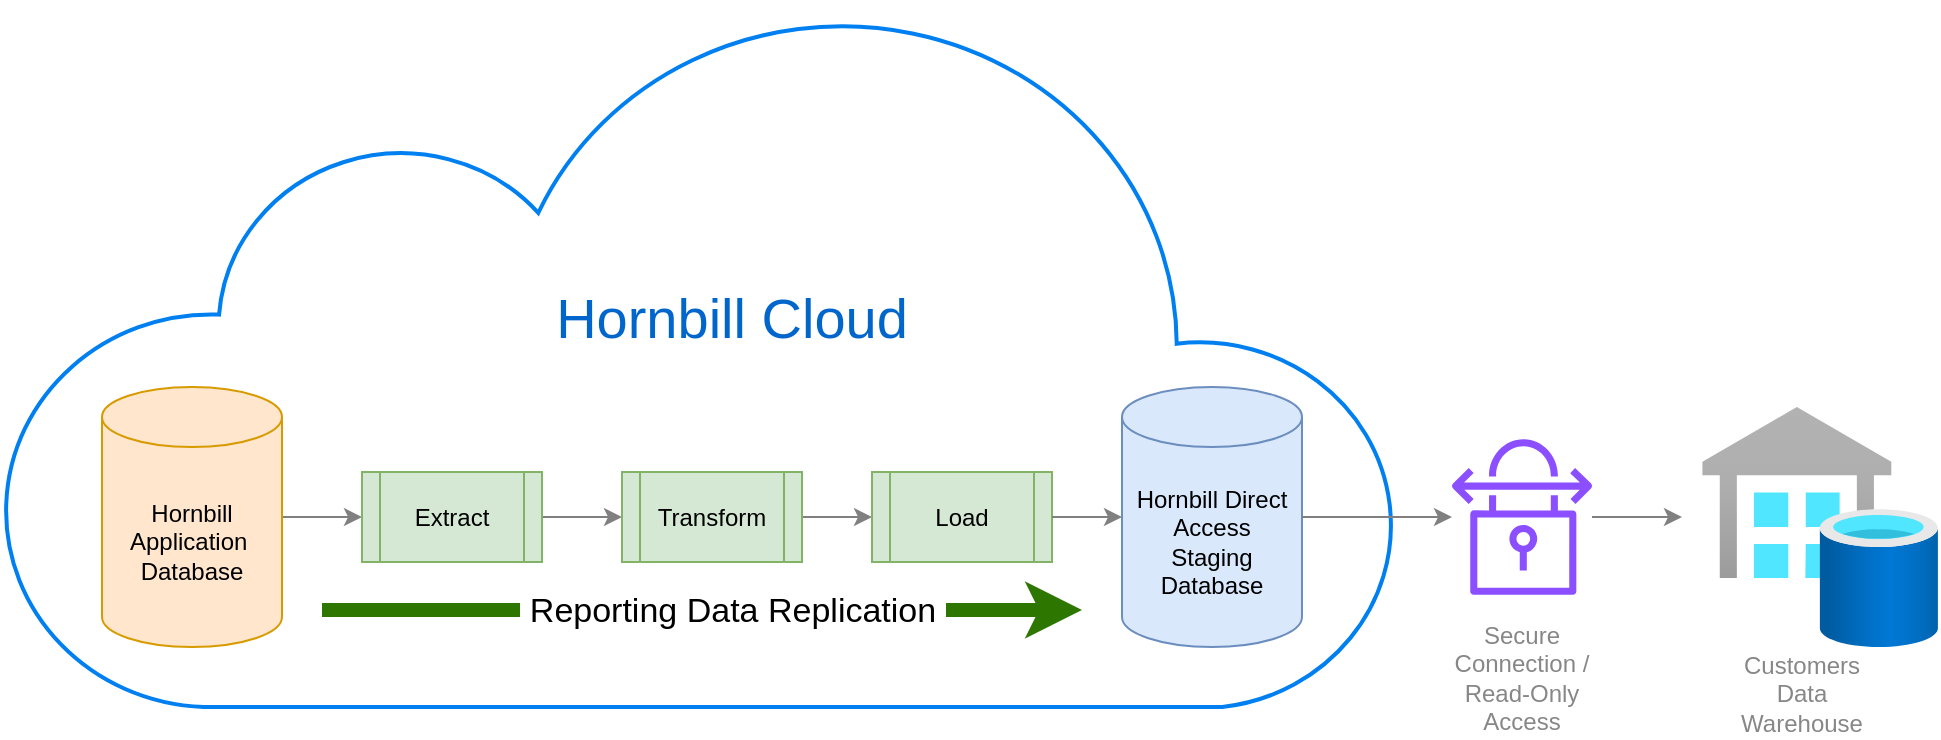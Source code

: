 <mxfile version="22.1.11" type="device">
  <diagram name="Page-1" id="d5PV9uF3gkmWzc4igQVb">
    <mxGraphModel dx="2173" dy="1215" grid="1" gridSize="10" guides="1" tooltips="1" connect="1" arrows="1" fold="1" page="1" pageScale="1" pageWidth="1100" pageHeight="850" math="0" shadow="0">
      <root>
        <mxCell id="0" />
        <mxCell id="1" parent="0" />
        <mxCell id="qDzePuDi-D4tq7ZBTKrt-31" value="" style="html=1;verticalLabelPosition=bottom;align=center;labelBackgroundColor=#ffffff;verticalAlign=top;strokeWidth=2;strokeColor=#0080F0;shadow=0;dashed=0;shape=mxgraph.ios7.icons.cloud;fillColor=none;" parent="1" vertex="1">
          <mxGeometry x="60" y="120" width="700" height="352.5" as="geometry" />
        </mxCell>
        <mxCell id="qDzePuDi-D4tq7ZBTKrt-6" style="edgeStyle=orthogonalEdgeStyle;rounded=0;orthogonalLoop=1;jettySize=auto;html=1;exitX=1;exitY=0.5;exitDx=0;exitDy=0;exitPerimeter=0;strokeColor=#808080;" parent="1" source="qDzePuDi-D4tq7ZBTKrt-1" target="qDzePuDi-D4tq7ZBTKrt-3" edge="1">
          <mxGeometry relative="1" as="geometry" />
        </mxCell>
        <mxCell id="qDzePuDi-D4tq7ZBTKrt-1" value="Hornbill Application&amp;nbsp; Database" style="shape=cylinder3;whiteSpace=wrap;html=1;boundedLbl=1;backgroundOutline=1;size=15;fillColor=#ffe6cc;strokeColor=#d79b00;" parent="1" vertex="1">
          <mxGeometry x="110" y="312.5" width="90" height="130" as="geometry" />
        </mxCell>
        <mxCell id="qDzePuDi-D4tq7ZBTKrt-2" value="Hornbill Direct Access&lt;br&gt;Staging Database" style="shape=cylinder3;whiteSpace=wrap;html=1;boundedLbl=1;backgroundOutline=1;size=15;fillColor=#dae8fc;strokeColor=#6c8ebf;" parent="1" vertex="1">
          <mxGeometry x="620" y="312.5" width="90" height="130" as="geometry" />
        </mxCell>
        <mxCell id="qDzePuDi-D4tq7ZBTKrt-7" style="edgeStyle=orthogonalEdgeStyle;rounded=0;orthogonalLoop=1;jettySize=auto;html=1;exitX=1;exitY=0.5;exitDx=0;exitDy=0;entryX=0;entryY=0.5;entryDx=0;entryDy=0;strokeColor=#808080;" parent="1" source="qDzePuDi-D4tq7ZBTKrt-3" target="qDzePuDi-D4tq7ZBTKrt-4" edge="1">
          <mxGeometry relative="1" as="geometry" />
        </mxCell>
        <mxCell id="qDzePuDi-D4tq7ZBTKrt-3" value="Extract" style="shape=process;whiteSpace=wrap;html=1;backgroundOutline=1;fillColor=#d5e8d4;strokeColor=#82b366;" parent="1" vertex="1">
          <mxGeometry x="240" y="355" width="90" height="45" as="geometry" />
        </mxCell>
        <mxCell id="qDzePuDi-D4tq7ZBTKrt-8" style="edgeStyle=orthogonalEdgeStyle;rounded=0;orthogonalLoop=1;jettySize=auto;html=1;exitX=1;exitY=0.5;exitDx=0;exitDy=0;entryX=0;entryY=0.5;entryDx=0;entryDy=0;strokeColor=#808080;" parent="1" source="qDzePuDi-D4tq7ZBTKrt-4" target="qDzePuDi-D4tq7ZBTKrt-5" edge="1">
          <mxGeometry relative="1" as="geometry" />
        </mxCell>
        <mxCell id="qDzePuDi-D4tq7ZBTKrt-4" value="Transform" style="shape=process;whiteSpace=wrap;html=1;backgroundOutline=1;fillColor=#d5e8d4;strokeColor=#82b366;" parent="1" vertex="1">
          <mxGeometry x="370" y="355" width="90" height="45" as="geometry" />
        </mxCell>
        <mxCell id="qDzePuDi-D4tq7ZBTKrt-5" value="Load" style="shape=process;whiteSpace=wrap;html=1;backgroundOutline=1;fillColor=#d5e8d4;strokeColor=#82b366;" parent="1" vertex="1">
          <mxGeometry x="495" y="355" width="90" height="45" as="geometry" />
        </mxCell>
        <mxCell id="qDzePuDi-D4tq7ZBTKrt-9" style="edgeStyle=orthogonalEdgeStyle;rounded=0;orthogonalLoop=1;jettySize=auto;html=1;exitX=1;exitY=0.5;exitDx=0;exitDy=0;entryX=0;entryY=0.5;entryDx=0;entryDy=0;entryPerimeter=0;strokeColor=#808080;" parent="1" source="qDzePuDi-D4tq7ZBTKrt-5" target="qDzePuDi-D4tq7ZBTKrt-2" edge="1">
          <mxGeometry relative="1" as="geometry" />
        </mxCell>
        <mxCell id="qDzePuDi-D4tq7ZBTKrt-12" style="edgeStyle=orthogonalEdgeStyle;rounded=0;orthogonalLoop=1;jettySize=auto;html=1;exitX=1;exitY=0.5;exitDx=0;exitDy=0;exitPerimeter=0;entryX=0;entryY=0.5;entryDx=0;entryDy=0;entryPerimeter=0;strokeColor=#808080;" parent="1" source="qDzePuDi-D4tq7ZBTKrt-14" edge="1">
          <mxGeometry relative="1" as="geometry">
            <mxPoint x="900" y="377.5" as="targetPoint" />
          </mxGeometry>
        </mxCell>
        <mxCell id="qDzePuDi-D4tq7ZBTKrt-13" value="Secure Connection / Read-Only Access" style="text;strokeColor=none;align=center;fillColor=none;html=1;verticalAlign=middle;whiteSpace=wrap;rounded=0;fontColor=#878787;" parent="1" vertex="1">
          <mxGeometry x="770" y="442.5" width="100" height="30" as="geometry" />
        </mxCell>
        <mxCell id="qDzePuDi-D4tq7ZBTKrt-15" value="" style="edgeStyle=orthogonalEdgeStyle;rounded=0;orthogonalLoop=1;jettySize=auto;html=1;exitX=1;exitY=0.5;exitDx=0;exitDy=0;exitPerimeter=0;entryX=0;entryY=0.5;entryDx=0;entryDy=0;entryPerimeter=0;strokeColor=#808080;" parent="1" source="qDzePuDi-D4tq7ZBTKrt-2" target="qDzePuDi-D4tq7ZBTKrt-14" edge="1">
          <mxGeometry relative="1" as="geometry">
            <mxPoint x="710" y="378" as="sourcePoint" />
            <mxPoint x="900" y="378" as="targetPoint" />
          </mxGeometry>
        </mxCell>
        <mxCell id="qDzePuDi-D4tq7ZBTKrt-14" value="" style="sketch=0;outlineConnect=0;fontColor=#232F3E;gradientColor=none;fillColor=#8C4FFF;strokeColor=none;dashed=0;verticalLabelPosition=bottom;verticalAlign=top;align=center;html=1;fontSize=12;fontStyle=0;aspect=fixed;pointerEvents=1;shape=mxgraph.aws4.vpn_connection;" parent="1" vertex="1">
          <mxGeometry x="785" y="338.5" width="70" height="78" as="geometry" />
        </mxCell>
        <mxCell id="qDzePuDi-D4tq7ZBTKrt-22" value="" style="endArrow=classic;html=1;rounded=0;edgeStyle=orthogonalEdgeStyle;strokeWidth=7;fillColor=#60a917;strokeColor=#2D7600;" parent="1" edge="1">
          <mxGeometry relative="1" as="geometry">
            <mxPoint x="220" y="424" as="sourcePoint" />
            <mxPoint x="600" y="424" as="targetPoint" />
          </mxGeometry>
        </mxCell>
        <mxCell id="qDzePuDi-D4tq7ZBTKrt-23" value="Label" style="edgeLabel;resizable=0;html=1;align=center;verticalAlign=middle;" parent="qDzePuDi-D4tq7ZBTKrt-22" connectable="0" vertex="1">
          <mxGeometry relative="1" as="geometry" />
        </mxCell>
        <mxCell id="qDzePuDi-D4tq7ZBTKrt-26" value="&lt;font style=&quot;font-size: 17px;&quot;&gt;&amp;nbsp;Reporting Data Replication&amp;nbsp;&lt;/font&gt;" style="edgeLabel;html=1;align=center;verticalAlign=middle;resizable=0;points=[];" parent="qDzePuDi-D4tq7ZBTKrt-22" vertex="1" connectable="0">
          <mxGeometry x="0.075" y="-1" relative="1" as="geometry">
            <mxPoint as="offset" />
          </mxGeometry>
        </mxCell>
        <mxCell id="qDzePuDi-D4tq7ZBTKrt-27" value="" style="image;aspect=fixed;html=1;points=[];align=center;fontSize=12;image=img/lib/azure2/databases/SQL_Data_Warehouses.svg;" parent="1" vertex="1">
          <mxGeometry x="910" y="322.5" width="118.15" height="120" as="geometry" />
        </mxCell>
        <mxCell id="qDzePuDi-D4tq7ZBTKrt-28" value="Customers Data Warehouse" style="text;strokeColor=none;align=center;fillColor=none;html=1;verticalAlign=middle;whiteSpace=wrap;rounded=0;fontColor=#878787;" parent="1" vertex="1">
          <mxGeometry x="930" y="460" width="60" height="12.5" as="geometry" />
        </mxCell>
        <mxCell id="qDzePuDi-D4tq7ZBTKrt-32" value="Hornbill Cloud" style="text;strokeColor=none;align=center;fillColor=none;html=1;verticalAlign=middle;whiteSpace=wrap;rounded=0;fontSize=28;fontColor=#0066CC;" parent="1" vertex="1">
          <mxGeometry x="250" y="232.5" width="350" height="90" as="geometry" />
        </mxCell>
      </root>
    </mxGraphModel>
  </diagram>
</mxfile>
